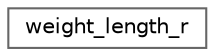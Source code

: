 digraph "Graphical Class Hierarchy"
{
 // LATEX_PDF_SIZE
  bgcolor="transparent";
  edge [fontname=Helvetica,fontsize=10,labelfontname=Helvetica,labelfontsize=10];
  node [fontname=Helvetica,fontsize=10,shape=box,height=0.2,width=0.4];
  rankdir="LR";
  Node0 [id="Node000000",label="weight_length_r",height=0.2,width=0.4,color="grey40", fillcolor="white", style="filled",URL="$structweight__length__r.html",tooltip=" "];
}
